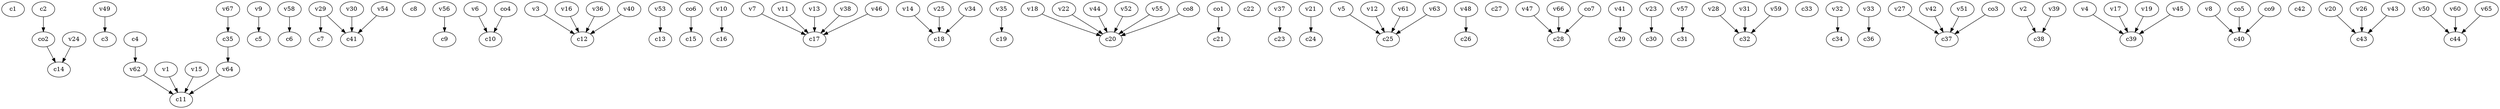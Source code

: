 strict digraph  {
c1;
c2;
c3;
c4;
c5;
c6;
c7;
c8;
c9;
c10;
c11;
c12;
c13;
c14;
c15;
c16;
c17;
c18;
c19;
c20;
c21;
c22;
c23;
c24;
c25;
c26;
c27;
c28;
c29;
c30;
c31;
c32;
c33;
c34;
c35;
c36;
c37;
c38;
c39;
c40;
c41;
c42;
c43;
c44;
v1;
v2;
v3;
v4;
v5;
v6;
v7;
v8;
v9;
v10;
v11;
v12;
v13;
v14;
v15;
v16;
v17;
v18;
v19;
v20;
v21;
v22;
v23;
v24;
v25;
v26;
v27;
v28;
v29;
v30;
v31;
v32;
v33;
v34;
v35;
v36;
v37;
v38;
v39;
v40;
v41;
v42;
v43;
v44;
v45;
v46;
v47;
v48;
v49;
v50;
v51;
v52;
v53;
v54;
v55;
v56;
v57;
v58;
v59;
v60;
v61;
v62;
v63;
v64;
v65;
v66;
v67;
co1;
co2;
co3;
co4;
co5;
co6;
co7;
co8;
co9;
c2 -> co2  [weight=1];
c4 -> v62  [weight=1];
c35 -> v64  [weight=1];
v1 -> c11  [weight=1];
v2 -> c38  [weight=1];
v3 -> c12  [weight=1];
v4 -> c39  [weight=1];
v5 -> c25  [weight=1];
v6 -> c10  [weight=1];
v7 -> c17  [weight=1];
v8 -> c40  [weight=1];
v9 -> c5  [weight=1];
v10 -> c16  [weight=1];
v11 -> c17  [weight=1];
v12 -> c25  [weight=1];
v13 -> c17  [weight=1];
v14 -> c18  [weight=1];
v15 -> c11  [weight=1];
v16 -> c12  [weight=1];
v17 -> c39  [weight=1];
v18 -> c20  [weight=1];
v19 -> c39  [weight=1];
v20 -> c43  [weight=1];
v21 -> c24  [weight=1];
v22 -> c20  [weight=1];
v23 -> c30  [weight=1];
v24 -> c14  [weight=1];
v25 -> c18  [weight=1];
v26 -> c43  [weight=1];
v27 -> c37  [weight=1];
v28 -> c32  [weight=1];
v29 -> c41  [weight=1];
v29 -> c7  [weight=1];
v30 -> c41  [weight=1];
v31 -> c32  [weight=1];
v32 -> c34  [weight=1];
v33 -> c36  [weight=1];
v34 -> c18  [weight=1];
v35 -> c19  [weight=1];
v36 -> c12  [weight=1];
v37 -> c23  [weight=1];
v38 -> c17  [weight=1];
v39 -> c38  [weight=1];
v40 -> c12  [weight=1];
v41 -> c29  [weight=1];
v42 -> c37  [weight=1];
v43 -> c43  [weight=1];
v44 -> c20  [weight=1];
v45 -> c39  [weight=1];
v46 -> c17  [weight=1];
v47 -> c28  [weight=1];
v48 -> c26  [weight=1];
v49 -> c3  [weight=1];
v50 -> c44  [weight=1];
v51 -> c37  [weight=1];
v52 -> c20  [weight=1];
v53 -> c13  [weight=1];
v54 -> c41  [weight=1];
v55 -> c20  [weight=1];
v56 -> c9  [weight=1];
v57 -> c31  [weight=1];
v58 -> c6  [weight=1];
v59 -> c32  [weight=1];
v60 -> c44  [weight=1];
v61 -> c25  [weight=1];
v62 -> c11  [weight=1];
v63 -> c25  [weight=1];
v64 -> c11  [weight=1];
v65 -> c44  [weight=1];
v66 -> c28  [weight=1];
v67 -> c35  [weight=1];
co1 -> c21  [weight=1];
co2 -> c14  [weight=1];
co3 -> c37  [weight=1];
co4 -> c10  [weight=1];
co5 -> c40  [weight=1];
co6 -> c15  [weight=1];
co7 -> c28  [weight=1];
co8 -> c20  [weight=1];
co9 -> c40  [weight=1];
}
